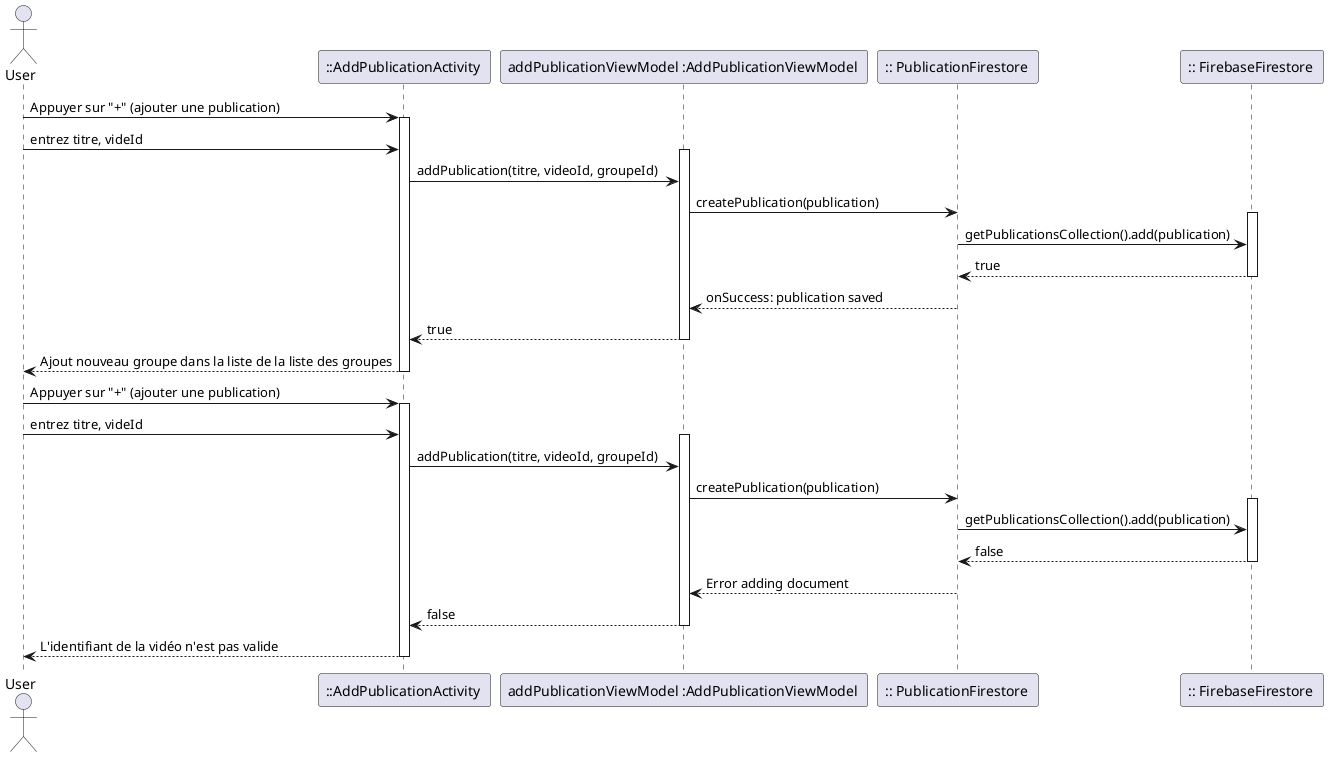 @startuml
actor User as g
participant "::AddPublicationActivity " as act
participant "addPublicationViewModel :AddPublicationViewModel " as pub
participant ":: PublicationFirestore " as pubb
participant ":: FirebaseFirestore " as base

g -> act: Appuyer sur "+" (ajouter une publication)
activate act
g -> act :  entrez titre, videId
activate pub
act -> pub : addPublication(titre, videoId, groupeId)
pub -> pubb : createPublication(publication)
activate base
pubb -> base : getPublicationsCollection().add(publication)
base --> pubb : true
deactivate base
pubb --> pub : onSuccess: publication saved
deactivate pubb
pub --> act : true
deactivate pub
act --> g : Ajout nouveau groupe dans la liste de la liste des groupes
deactivate act

g -> act: Appuyer sur "+" (ajouter une publication)
activate act
g -> act :  entrez titre, videId
activate pub
act -> pub : addPublication(titre, videoId, groupeId)
pub -> pubb : createPublication(publication)
activate base
pubb -> base : getPublicationsCollection().add(publication)
base --> pubb : false
deactivate base
pubb --> pub : Error adding document
deactivate pubb
pub --> act : false
deactivate pub
act --> g : L'identifiant de la vidéo n'est pas valide
deactivate act

@enduml